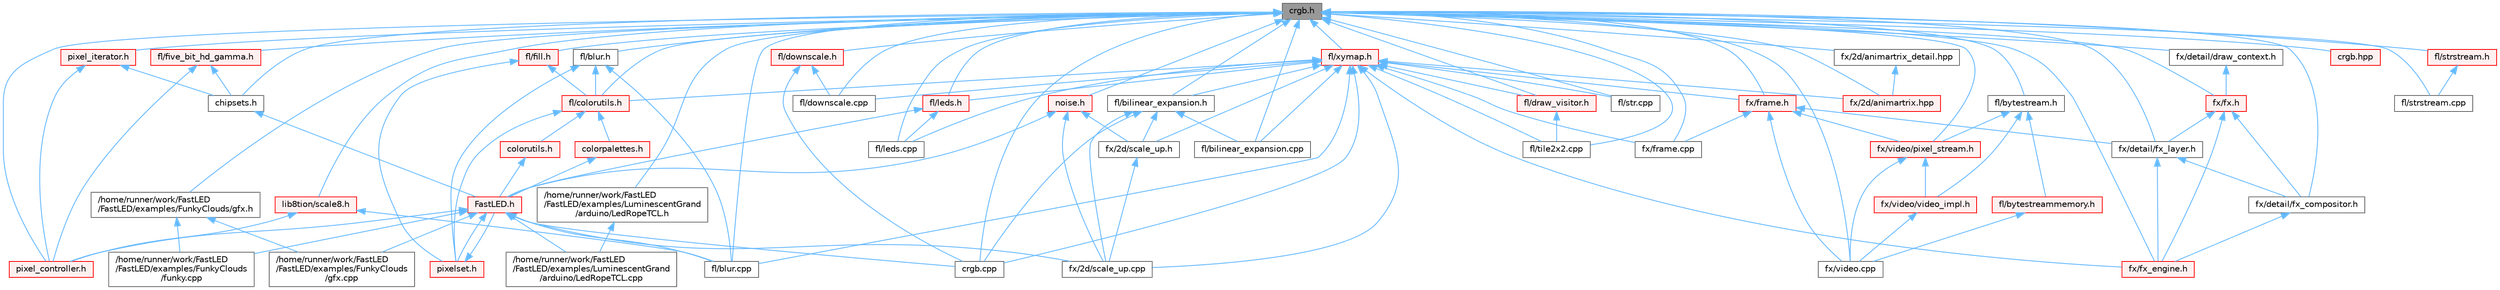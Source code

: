 digraph "crgb.h"
{
 // INTERACTIVE_SVG=YES
 // LATEX_PDF_SIZE
  bgcolor="transparent";
  edge [fontname=Helvetica,fontsize=10,labelfontname=Helvetica,labelfontsize=10];
  node [fontname=Helvetica,fontsize=10,shape=box,height=0.2,width=0.4];
  Node1 [id="Node000001",label="crgb.h",height=0.2,width=0.4,color="gray40", fillcolor="grey60", style="filled", fontcolor="black",tooltip="Defines the red, green, and blue (RGB) pixel struct."];
  Node1 -> Node2 [id="edge1_Node000001_Node000002",dir="back",color="steelblue1",style="solid",tooltip=" "];
  Node2 [id="Node000002",label="/home/runner/work/FastLED\l/FastLED/examples/FunkyClouds/gfx.h",height=0.2,width=0.4,color="grey40", fillcolor="white", style="filled",URL="$d8/dd5/gfx_8h.html",tooltip=" "];
  Node2 -> Node3 [id="edge2_Node000002_Node000003",dir="back",color="steelblue1",style="solid",tooltip=" "];
  Node3 [id="Node000003",label="/home/runner/work/FastLED\l/FastLED/examples/FunkyClouds\l/funky.cpp",height=0.2,width=0.4,color="grey40", fillcolor="white", style="filled",URL="$d6/d43/funky_8cpp.html",tooltip=" "];
  Node2 -> Node4 [id="edge3_Node000002_Node000004",dir="back",color="steelblue1",style="solid",tooltip=" "];
  Node4 [id="Node000004",label="/home/runner/work/FastLED\l/FastLED/examples/FunkyClouds\l/gfx.cpp",height=0.2,width=0.4,color="grey40", fillcolor="white", style="filled",URL="$de/da1/gfx_8cpp.html",tooltip=" "];
  Node1 -> Node5 [id="edge4_Node000001_Node000005",dir="back",color="steelblue1",style="solid",tooltip=" "];
  Node5 [id="Node000005",label="/home/runner/work/FastLED\l/FastLED/examples/LuminescentGrand\l/arduino/LedRopeTCL.h",height=0.2,width=0.4,color="grey40", fillcolor="white", style="filled",URL="$d9/d7e/_led_rope_t_c_l_8h.html",tooltip=" "];
  Node5 -> Node6 [id="edge5_Node000005_Node000006",dir="back",color="steelblue1",style="solid",tooltip=" "];
  Node6 [id="Node000006",label="/home/runner/work/FastLED\l/FastLED/examples/LuminescentGrand\l/arduino/LedRopeTCL.cpp",height=0.2,width=0.4,color="grey40", fillcolor="white", style="filled",URL="$d6/dc9/_led_rope_t_c_l_8cpp.html",tooltip=" "];
  Node1 -> Node7 [id="edge6_Node000001_Node000007",dir="back",color="steelblue1",style="solid",tooltip=" "];
  Node7 [id="Node000007",label="chipsets.h",height=0.2,width=0.4,color="grey40", fillcolor="white", style="filled",URL="$db/d66/chipsets_8h.html",tooltip="Contains the bulk of the definitions for the various LED chipsets supported."];
  Node7 -> Node8 [id="edge7_Node000007_Node000008",dir="back",color="steelblue1",style="solid",tooltip=" "];
  Node8 [id="Node000008",label="FastLED.h",height=0.2,width=0.4,color="red", fillcolor="#FFF0F0", style="filled",URL="$db/d97/_fast_l_e_d_8h.html",tooltip="central include file for FastLED, defines the CFastLED class/object"];
  Node8 -> Node3 [id="edge8_Node000008_Node000003",dir="back",color="steelblue1",style="solid",tooltip=" "];
  Node8 -> Node4 [id="edge9_Node000008_Node000004",dir="back",color="steelblue1",style="solid",tooltip=" "];
  Node8 -> Node6 [id="edge10_Node000008_Node000006",dir="back",color="steelblue1",style="solid",tooltip=" "];
  Node8 -> Node92 [id="edge11_Node000008_Node000092",dir="back",color="steelblue1",style="solid",tooltip=" "];
  Node92 [id="Node000092",label="crgb.cpp",height=0.2,width=0.4,color="grey40", fillcolor="white", style="filled",URL="$d0/de3/crgb_8cpp.html",tooltip="Utility functions for the red, green, and blue (RGB) pixel struct."];
  Node8 -> Node101 [id="edge12_Node000008_Node000101",dir="back",color="steelblue1",style="solid",tooltip=" "];
  Node101 [id="Node000101",label="fl/blur.cpp",height=0.2,width=0.4,color="grey40", fillcolor="white", style="filled",URL="$de/dc8/blur_8cpp.html",tooltip=" "];
  Node8 -> Node115 [id="edge13_Node000008_Node000115",dir="back",color="steelblue1",style="solid",tooltip=" "];
  Node115 [id="Node000115",label="fx/2d/scale_up.cpp",height=0.2,width=0.4,color="grey40", fillcolor="white", style="filled",URL="$dc/d8c/scale__up_8cpp.html",tooltip=" "];
  Node8 -> Node127 [id="edge14_Node000008_Node000127",dir="back",color="steelblue1",style="solid",tooltip=" "];
  Node127 [id="Node000127",label="pixel_controller.h",height=0.2,width=0.4,color="red", fillcolor="#FFF0F0", style="filled",URL="$d5/d4d/pixel__controller_8h.html",tooltip="Low level pixel data writing class."];
  Node8 -> Node128 [id="edge15_Node000008_Node000128",dir="back",color="steelblue1",style="solid",tooltip=" "];
  Node128 [id="Node000128",label="pixelset.h",height=0.2,width=0.4,color="red", fillcolor="#FFF0F0", style="filled",URL="$d4/d46/pixelset_8h.html",tooltip="Declares classes for managing logical groups of LEDs."];
  Node128 -> Node8 [id="edge16_Node000128_Node000008",dir="back",color="steelblue1",style="solid",tooltip=" "];
  Node1 -> Node92 [id="edge17_Node000001_Node000092",dir="back",color="steelblue1",style="solid",tooltip=" "];
  Node1 -> Node122 [id="edge18_Node000001_Node000122",dir="back",color="steelblue1",style="solid",tooltip=" "];
  Node122 [id="Node000122",label="crgb.hpp",height=0.2,width=0.4,color="red", fillcolor="#FFF0F0", style="filled",URL="$d0/d4b/crgb_8hpp.html",tooltip="Defines utility functions for the red, green, and blue (RGB) pixel struct."];
  Node1 -> Node138 [id="edge19_Node000001_Node000138",dir="back",color="steelblue1",style="solid",tooltip=" "];
  Node138 [id="Node000138",label="fl/bilinear_expansion.cpp",height=0.2,width=0.4,color="grey40", fillcolor="white", style="filled",URL="$de/d80/bilinear__expansion_8cpp.html",tooltip="Demonstrates how to mix noise generation with color palettes on a 2D LED matrix."];
  Node1 -> Node139 [id="edge20_Node000001_Node000139",dir="back",color="steelblue1",style="solid",tooltip=" "];
  Node139 [id="Node000139",label="fl/bilinear_expansion.h",height=0.2,width=0.4,color="grey40", fillcolor="white", style="filled",URL="$da/d34/bilinear__expansion_8h.html",tooltip="Demonstrates how to mix noise generation with color palettes on a 2D LED matrix."];
  Node139 -> Node92 [id="edge21_Node000139_Node000092",dir="back",color="steelblue1",style="solid",tooltip=" "];
  Node139 -> Node138 [id="edge22_Node000139_Node000138",dir="back",color="steelblue1",style="solid",tooltip=" "];
  Node139 -> Node115 [id="edge23_Node000139_Node000115",dir="back",color="steelblue1",style="solid",tooltip=" "];
  Node139 -> Node140 [id="edge24_Node000139_Node000140",dir="back",color="steelblue1",style="solid",tooltip=" "];
  Node140 [id="Node000140",label="fx/2d/scale_up.h",height=0.2,width=0.4,color="grey40", fillcolor="white", style="filled",URL="$d2/d74/scale__up_8h.html",tooltip="Expands a grid using bilinear interpolation and scaling up."];
  Node140 -> Node115 [id="edge25_Node000140_Node000115",dir="back",color="steelblue1",style="solid",tooltip=" "];
  Node1 -> Node101 [id="edge26_Node000001_Node000101",dir="back",color="steelblue1",style="solid",tooltip=" "];
  Node1 -> Node141 [id="edge27_Node000001_Node000141",dir="back",color="steelblue1",style="solid",tooltip=" "];
  Node141 [id="Node000141",label="fl/blur.h",height=0.2,width=0.4,color="grey40", fillcolor="white", style="filled",URL="$d4/df5/blur_8h.html",tooltip=" "];
  Node141 -> Node101 [id="edge28_Node000141_Node000101",dir="back",color="steelblue1",style="solid",tooltip=" "];
  Node141 -> Node142 [id="edge29_Node000141_Node000142",dir="back",color="steelblue1",style="solid",tooltip=" "];
  Node142 [id="Node000142",label="fl/colorutils.h",height=0.2,width=0.4,color="red", fillcolor="#FFF0F0", style="filled",URL="$d7/df9/fl_2colorutils_8h.html",tooltip="Utility functions for color fill, palettes, blending, and more."];
  Node142 -> Node143 [id="edge30_Node000142_Node000143",dir="back",color="steelblue1",style="solid",tooltip=" "];
  Node143 [id="Node000143",label="colorpalettes.h",height=0.2,width=0.4,color="red", fillcolor="#FFF0F0", style="filled",URL="$dc/dcc/colorpalettes_8h.html",tooltip="Declarations for the predefined color palettes supplied by FastLED."];
  Node143 -> Node8 [id="edge31_Node000143_Node000008",dir="back",color="steelblue1",style="solid",tooltip=" "];
  Node142 -> Node144 [id="edge32_Node000142_Node000144",dir="back",color="steelblue1",style="solid",tooltip=" "];
  Node144 [id="Node000144",label="colorutils.h",height=0.2,width=0.4,color="red", fillcolor="#FFF0F0", style="filled",URL="$d1/dfb/colorutils_8h.html",tooltip=" "];
  Node144 -> Node8 [id="edge33_Node000144_Node000008",dir="back",color="steelblue1",style="solid",tooltip=" "];
  Node142 -> Node128 [id="edge34_Node000142_Node000128",dir="back",color="steelblue1",style="solid",tooltip=" "];
  Node141 -> Node128 [id="edge35_Node000141_Node000128",dir="back",color="steelblue1",style="solid",tooltip=" "];
  Node1 -> Node151 [id="edge36_Node000001_Node000151",dir="back",color="steelblue1",style="solid",tooltip=" "];
  Node151 [id="Node000151",label="fl/bytestream.h",height=0.2,width=0.4,color="grey40", fillcolor="white", style="filled",URL="$dd/d2b/bytestream_8h.html",tooltip=" "];
  Node151 -> Node152 [id="edge37_Node000151_Node000152",dir="back",color="steelblue1",style="solid",tooltip=" "];
  Node152 [id="Node000152",label="fl/bytestreammemory.h",height=0.2,width=0.4,color="red", fillcolor="#FFF0F0", style="filled",URL="$d1/d24/bytestreammemory_8h.html",tooltip=" "];
  Node152 -> Node154 [id="edge38_Node000152_Node000154",dir="back",color="steelblue1",style="solid",tooltip=" "];
  Node154 [id="Node000154",label="fx/video.cpp",height=0.2,width=0.4,color="grey40", fillcolor="white", style="filled",URL="$d0/d05/video_8cpp.html",tooltip=" "];
  Node151 -> Node155 [id="edge39_Node000151_Node000155",dir="back",color="steelblue1",style="solid",tooltip=" "];
  Node155 [id="Node000155",label="fx/video/pixel_stream.h",height=0.2,width=0.4,color="red", fillcolor="#FFF0F0", style="filled",URL="$d3/dfa/pixel__stream_8h.html",tooltip=" "];
  Node155 -> Node154 [id="edge40_Node000155_Node000154",dir="back",color="steelblue1",style="solid",tooltip=" "];
  Node155 -> Node158 [id="edge41_Node000155_Node000158",dir="back",color="steelblue1",style="solid",tooltip=" "];
  Node158 [id="Node000158",label="fx/video/video_impl.h",height=0.2,width=0.4,color="red", fillcolor="#FFF0F0", style="filled",URL="$d5/d82/video__impl_8h.html",tooltip=" "];
  Node158 -> Node154 [id="edge42_Node000158_Node000154",dir="back",color="steelblue1",style="solid",tooltip=" "];
  Node151 -> Node158 [id="edge43_Node000151_Node000158",dir="back",color="steelblue1",style="solid",tooltip=" "];
  Node1 -> Node142 [id="edge44_Node000001_Node000142",dir="back",color="steelblue1",style="solid",tooltip=" "];
  Node1 -> Node161 [id="edge45_Node000001_Node000161",dir="back",color="steelblue1",style="solid",tooltip=" "];
  Node161 [id="Node000161",label="fl/downscale.cpp",height=0.2,width=0.4,color="grey40", fillcolor="white", style="filled",URL="$d8/df9/downscale_8cpp.html",tooltip=" "];
  Node1 -> Node162 [id="edge46_Node000001_Node000162",dir="back",color="steelblue1",style="solid",tooltip=" "];
  Node162 [id="Node000162",label="fl/downscale.h",height=0.2,width=0.4,color="red", fillcolor="#FFF0F0", style="filled",URL="$d2/d61/downscale_8h.html",tooltip=" "];
  Node162 -> Node92 [id="edge47_Node000162_Node000092",dir="back",color="steelblue1",style="solid",tooltip=" "];
  Node162 -> Node161 [id="edge48_Node000162_Node000161",dir="back",color="steelblue1",style="solid",tooltip=" "];
  Node1 -> Node147 [id="edge49_Node000001_Node000147",dir="back",color="steelblue1",style="solid",tooltip=" "];
  Node147 [id="Node000147",label="fl/draw_visitor.h",height=0.2,width=0.4,color="red", fillcolor="#FFF0F0", style="filled",URL="$d0/d4f/draw__visitor_8h.html",tooltip=" "];
  Node147 -> Node149 [id="edge50_Node000147_Node000149",dir="back",color="steelblue1",style="solid",tooltip=" "];
  Node149 [id="Node000149",label="fl/tile2x2.cpp",height=0.2,width=0.4,color="grey40", fillcolor="white", style="filled",URL="$db/d15/tile2x2_8cpp.html",tooltip=" "];
  Node1 -> Node163 [id="edge51_Node000001_Node000163",dir="back",color="steelblue1",style="solid",tooltip=" "];
  Node163 [id="Node000163",label="fl/fill.h",height=0.2,width=0.4,color="red", fillcolor="#FFF0F0", style="filled",URL="$d2/d78/fill_8h.html",tooltip=" "];
  Node163 -> Node142 [id="edge52_Node000163_Node000142",dir="back",color="steelblue1",style="solid",tooltip=" "];
  Node163 -> Node128 [id="edge53_Node000163_Node000128",dir="back",color="steelblue1",style="solid",tooltip=" "];
  Node1 -> Node165 [id="edge54_Node000001_Node000165",dir="back",color="steelblue1",style="solid",tooltip=" "];
  Node165 [id="Node000165",label="fl/five_bit_hd_gamma.h",height=0.2,width=0.4,color="red", fillcolor="#FFF0F0", style="filled",URL="$dc/d44/five__bit__hd__gamma_8h.html",tooltip="Declares functions for five-bit gamma correction."];
  Node165 -> Node7 [id="edge55_Node000165_Node000007",dir="back",color="steelblue1",style="solid",tooltip=" "];
  Node165 -> Node127 [id="edge56_Node000165_Node000127",dir="back",color="steelblue1",style="solid",tooltip=" "];
  Node1 -> Node166 [id="edge57_Node000001_Node000166",dir="back",color="steelblue1",style="solid",tooltip=" "];
  Node166 [id="Node000166",label="fl/leds.cpp",height=0.2,width=0.4,color="grey40", fillcolor="white", style="filled",URL="$d6/d78/leds_8cpp.html",tooltip=" "];
  Node1 -> Node167 [id="edge58_Node000001_Node000167",dir="back",color="steelblue1",style="solid",tooltip=" "];
  Node167 [id="Node000167",label="fl/leds.h",height=0.2,width=0.4,color="red", fillcolor="#FFF0F0", style="filled",URL="$da/d78/leds_8h.html",tooltip=" "];
  Node167 -> Node8 [id="edge59_Node000167_Node000008",dir="back",color="steelblue1",style="solid",tooltip=" "];
  Node167 -> Node166 [id="edge60_Node000167_Node000166",dir="back",color="steelblue1",style="solid",tooltip=" "];
  Node1 -> Node175 [id="edge61_Node000001_Node000175",dir="back",color="steelblue1",style="solid",tooltip=" "];
  Node175 [id="Node000175",label="fl/str.cpp",height=0.2,width=0.4,color="grey40", fillcolor="white", style="filled",URL="$d1/d1f/str_8cpp.html",tooltip=" "];
  Node1 -> Node176 [id="edge62_Node000001_Node000176",dir="back",color="steelblue1",style="solid",tooltip=" "];
  Node176 [id="Node000176",label="fl/strstream.cpp",height=0.2,width=0.4,color="grey40", fillcolor="white", style="filled",URL="$d3/d80/strstream_8cpp.html",tooltip=" "];
  Node1 -> Node177 [id="edge63_Node000001_Node000177",dir="back",color="steelblue1",style="solid",tooltip=" "];
  Node177 [id="Node000177",label="fl/strstream.h",height=0.2,width=0.4,color="red", fillcolor="#FFF0F0", style="filled",URL="$d8/d00/strstream_8h.html",tooltip=" "];
  Node177 -> Node176 [id="edge64_Node000177_Node000176",dir="back",color="steelblue1",style="solid",tooltip=" "];
  Node1 -> Node149 [id="edge65_Node000001_Node000149",dir="back",color="steelblue1",style="solid",tooltip=" "];
  Node1 -> Node214 [id="edge66_Node000001_Node000214",dir="back",color="steelblue1",style="solid",tooltip=" "];
  Node214 [id="Node000214",label="fl/xymap.h",height=0.2,width=0.4,color="red", fillcolor="#FFF0F0", style="filled",URL="$da/d61/xymap_8h.html",tooltip=" "];
  Node214 -> Node92 [id="edge67_Node000214_Node000092",dir="back",color="steelblue1",style="solid",tooltip=" "];
  Node214 -> Node138 [id="edge68_Node000214_Node000138",dir="back",color="steelblue1",style="solid",tooltip=" "];
  Node214 -> Node139 [id="edge69_Node000214_Node000139",dir="back",color="steelblue1",style="solid",tooltip=" "];
  Node214 -> Node101 [id="edge70_Node000214_Node000101",dir="back",color="steelblue1",style="solid",tooltip=" "];
  Node214 -> Node142 [id="edge71_Node000214_Node000142",dir="back",color="steelblue1",style="solid",tooltip=" "];
  Node214 -> Node161 [id="edge72_Node000214_Node000161",dir="back",color="steelblue1",style="solid",tooltip=" "];
  Node214 -> Node147 [id="edge73_Node000214_Node000147",dir="back",color="steelblue1",style="solid",tooltip=" "];
  Node214 -> Node166 [id="edge74_Node000214_Node000166",dir="back",color="steelblue1",style="solid",tooltip=" "];
  Node214 -> Node167 [id="edge75_Node000214_Node000167",dir="back",color="steelblue1",style="solid",tooltip=" "];
  Node214 -> Node175 [id="edge76_Node000214_Node000175",dir="back",color="steelblue1",style="solid",tooltip=" "];
  Node214 -> Node149 [id="edge77_Node000214_Node000149",dir="back",color="steelblue1",style="solid",tooltip=" "];
  Node214 -> Node213 [id="edge78_Node000214_Node000213",dir="back",color="steelblue1",style="solid",tooltip=" "];
  Node213 [id="Node000213",label="fx/2d/animartrix.hpp",height=0.2,width=0.4,color="red", fillcolor="#FFF0F0", style="filled",URL="$d3/dc3/animartrix_8hpp.html",tooltip=" "];
  Node214 -> Node115 [id="edge79_Node000214_Node000115",dir="back",color="steelblue1",style="solid",tooltip=" "];
  Node214 -> Node140 [id="edge80_Node000214_Node000140",dir="back",color="steelblue1",style="solid",tooltip=" "];
  Node214 -> Node211 [id="edge81_Node000214_Node000211",dir="back",color="steelblue1",style="solid",tooltip=" "];
  Node211 [id="Node000211",label="fx/frame.cpp",height=0.2,width=0.4,color="grey40", fillcolor="white", style="filled",URL="$da/d14/frame_8cpp.html",tooltip=" "];
  Node214 -> Node222 [id="edge82_Node000214_Node000222",dir="back",color="steelblue1",style="solid",tooltip=" "];
  Node222 [id="Node000222",label="fx/frame.h",height=0.2,width=0.4,color="red", fillcolor="#FFF0F0", style="filled",URL="$df/d7d/frame_8h.html",tooltip=" "];
  Node222 -> Node209 [id="edge83_Node000222_Node000209",dir="back",color="steelblue1",style="solid",tooltip=" "];
  Node209 [id="Node000209",label="fx/detail/fx_layer.h",height=0.2,width=0.4,color="grey40", fillcolor="white", style="filled",URL="$d7/d2f/fx__layer_8h.html",tooltip=" "];
  Node209 -> Node210 [id="edge84_Node000209_Node000210",dir="back",color="steelblue1",style="solid",tooltip=" "];
  Node210 [id="Node000210",label="fx/detail/fx_compositor.h",height=0.2,width=0.4,color="grey40", fillcolor="white", style="filled",URL="$d5/d6b/fx__compositor_8h.html",tooltip=" "];
  Node210 -> Node200 [id="edge85_Node000210_Node000200",dir="back",color="steelblue1",style="solid",tooltip=" "];
  Node200 [id="Node000200",label="fx/fx_engine.h",height=0.2,width=0.4,color="red", fillcolor="#FFF0F0", style="filled",URL="$d9/d3c/fx__engine_8h.html",tooltip=" "];
  Node209 -> Node200 [id="edge86_Node000209_Node000200",dir="back",color="steelblue1",style="solid",tooltip=" "];
  Node222 -> Node211 [id="edge87_Node000222_Node000211",dir="back",color="steelblue1",style="solid",tooltip=" "];
  Node222 -> Node154 [id="edge88_Node000222_Node000154",dir="back",color="steelblue1",style="solid",tooltip=" "];
  Node222 -> Node155 [id="edge89_Node000222_Node000155",dir="back",color="steelblue1",style="solid",tooltip=" "];
  Node214 -> Node200 [id="edge90_Node000214_Node000200",dir="back",color="steelblue1",style="solid",tooltip=" "];
  Node1 -> Node213 [id="edge91_Node000001_Node000213",dir="back",color="steelblue1",style="solid",tooltip=" "];
  Node1 -> Node224 [id="edge92_Node000001_Node000224",dir="back",color="steelblue1",style="solid",tooltip=" "];
  Node224 [id="Node000224",label="fx/2d/animartrix_detail.hpp",height=0.2,width=0.4,color="grey40", fillcolor="white", style="filled",URL="$d3/d3b/animartrix__detail_8hpp.html",tooltip=" "];
  Node224 -> Node213 [id="edge93_Node000224_Node000213",dir="back",color="steelblue1",style="solid",tooltip=" "];
  Node1 -> Node225 [id="edge94_Node000001_Node000225",dir="back",color="steelblue1",style="solid",tooltip=" "];
  Node225 [id="Node000225",label="fx/detail/draw_context.h",height=0.2,width=0.4,color="grey40", fillcolor="white", style="filled",URL="$db/ded/draw__context_8h.html",tooltip=" "];
  Node225 -> Node226 [id="edge95_Node000225_Node000226",dir="back",color="steelblue1",style="solid",tooltip=" "];
  Node226 [id="Node000226",label="fx/fx.h",height=0.2,width=0.4,color="red", fillcolor="#FFF0F0", style="filled",URL="$df/d44/src_2fx_2fx_8h.html",tooltip=" "];
  Node226 -> Node210 [id="edge96_Node000226_Node000210",dir="back",color="steelblue1",style="solid",tooltip=" "];
  Node226 -> Node209 [id="edge97_Node000226_Node000209",dir="back",color="steelblue1",style="solid",tooltip=" "];
  Node226 -> Node200 [id="edge98_Node000226_Node000200",dir="back",color="steelblue1",style="solid",tooltip=" "];
  Node1 -> Node210 [id="edge99_Node000001_Node000210",dir="back",color="steelblue1",style="solid",tooltip=" "];
  Node1 -> Node209 [id="edge100_Node000001_Node000209",dir="back",color="steelblue1",style="solid",tooltip=" "];
  Node1 -> Node211 [id="edge101_Node000001_Node000211",dir="back",color="steelblue1",style="solid",tooltip=" "];
  Node1 -> Node222 [id="edge102_Node000001_Node000222",dir="back",color="steelblue1",style="solid",tooltip=" "];
  Node1 -> Node226 [id="edge103_Node000001_Node000226",dir="back",color="steelblue1",style="solid",tooltip=" "];
  Node1 -> Node200 [id="edge104_Node000001_Node000200",dir="back",color="steelblue1",style="solid",tooltip=" "];
  Node1 -> Node154 [id="edge105_Node000001_Node000154",dir="back",color="steelblue1",style="solid",tooltip=" "];
  Node1 -> Node155 [id="edge106_Node000001_Node000155",dir="back",color="steelblue1",style="solid",tooltip=" "];
  Node1 -> Node230 [id="edge107_Node000001_Node000230",dir="back",color="steelblue1",style="solid",tooltip=" "];
  Node230 [id="Node000230",label="lib8tion/scale8.h",height=0.2,width=0.4,color="red", fillcolor="#FFF0F0", style="filled",URL="$db/d91/scale8_8h.html",tooltip="Fast, efficient 8-bit scaling functions specifically designed for high-performance LED programming."];
  Node230 -> Node101 [id="edge108_Node000230_Node000101",dir="back",color="steelblue1",style="solid",tooltip=" "];
  Node230 -> Node127 [id="edge109_Node000230_Node000127",dir="back",color="steelblue1",style="solid",tooltip=" "];
  Node1 -> Node232 [id="edge110_Node000001_Node000232",dir="back",color="steelblue1",style="solid",tooltip=" "];
  Node232 [id="Node000232",label="noise.h",height=0.2,width=0.4,color="red", fillcolor="#FFF0F0", style="filled",URL="$d1/d31/noise_8h.html",tooltip="Functions to generate and fill arrays with noise."];
  Node232 -> Node8 [id="edge111_Node000232_Node000008",dir="back",color="steelblue1",style="solid",tooltip=" "];
  Node232 -> Node115 [id="edge112_Node000232_Node000115",dir="back",color="steelblue1",style="solid",tooltip=" "];
  Node232 -> Node140 [id="edge113_Node000232_Node000140",dir="back",color="steelblue1",style="solid",tooltip=" "];
  Node1 -> Node127 [id="edge114_Node000001_Node000127",dir="back",color="steelblue1",style="solid",tooltip=" "];
  Node1 -> Node234 [id="edge115_Node000001_Node000234",dir="back",color="steelblue1",style="solid",tooltip=" "];
  Node234 [id="Node000234",label="pixel_iterator.h",height=0.2,width=0.4,color="red", fillcolor="#FFF0F0", style="filled",URL="$d8/d6c/pixel__iterator_8h.html",tooltip="Non-templated low level pixel data writing class."];
  Node234 -> Node7 [id="edge116_Node000234_Node000007",dir="back",color="steelblue1",style="solid",tooltip=" "];
  Node234 -> Node127 [id="edge117_Node000234_Node000127",dir="back",color="steelblue1",style="solid",tooltip=" "];
}
